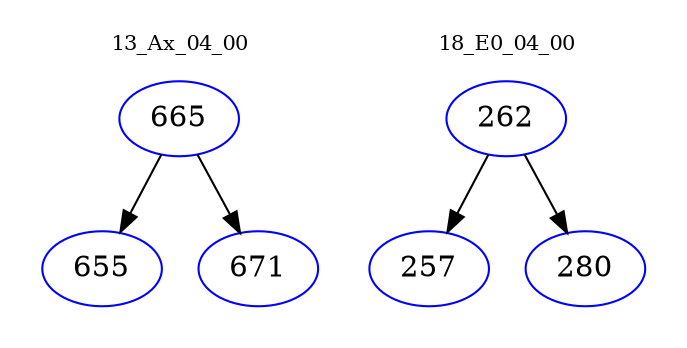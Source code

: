 digraph{
subgraph cluster_0 {
color = white
label = "13_Ax_04_00";
fontsize=10;
T0_665 [label="665", color="blue"]
T0_665 -> T0_655 [color="black"]
T0_655 [label="655", color="blue"]
T0_665 -> T0_671 [color="black"]
T0_671 [label="671", color="blue"]
}
subgraph cluster_1 {
color = white
label = "18_E0_04_00";
fontsize=10;
T1_262 [label="262", color="blue"]
T1_262 -> T1_257 [color="black"]
T1_257 [label="257", color="blue"]
T1_262 -> T1_280 [color="black"]
T1_280 [label="280", color="blue"]
}
}

